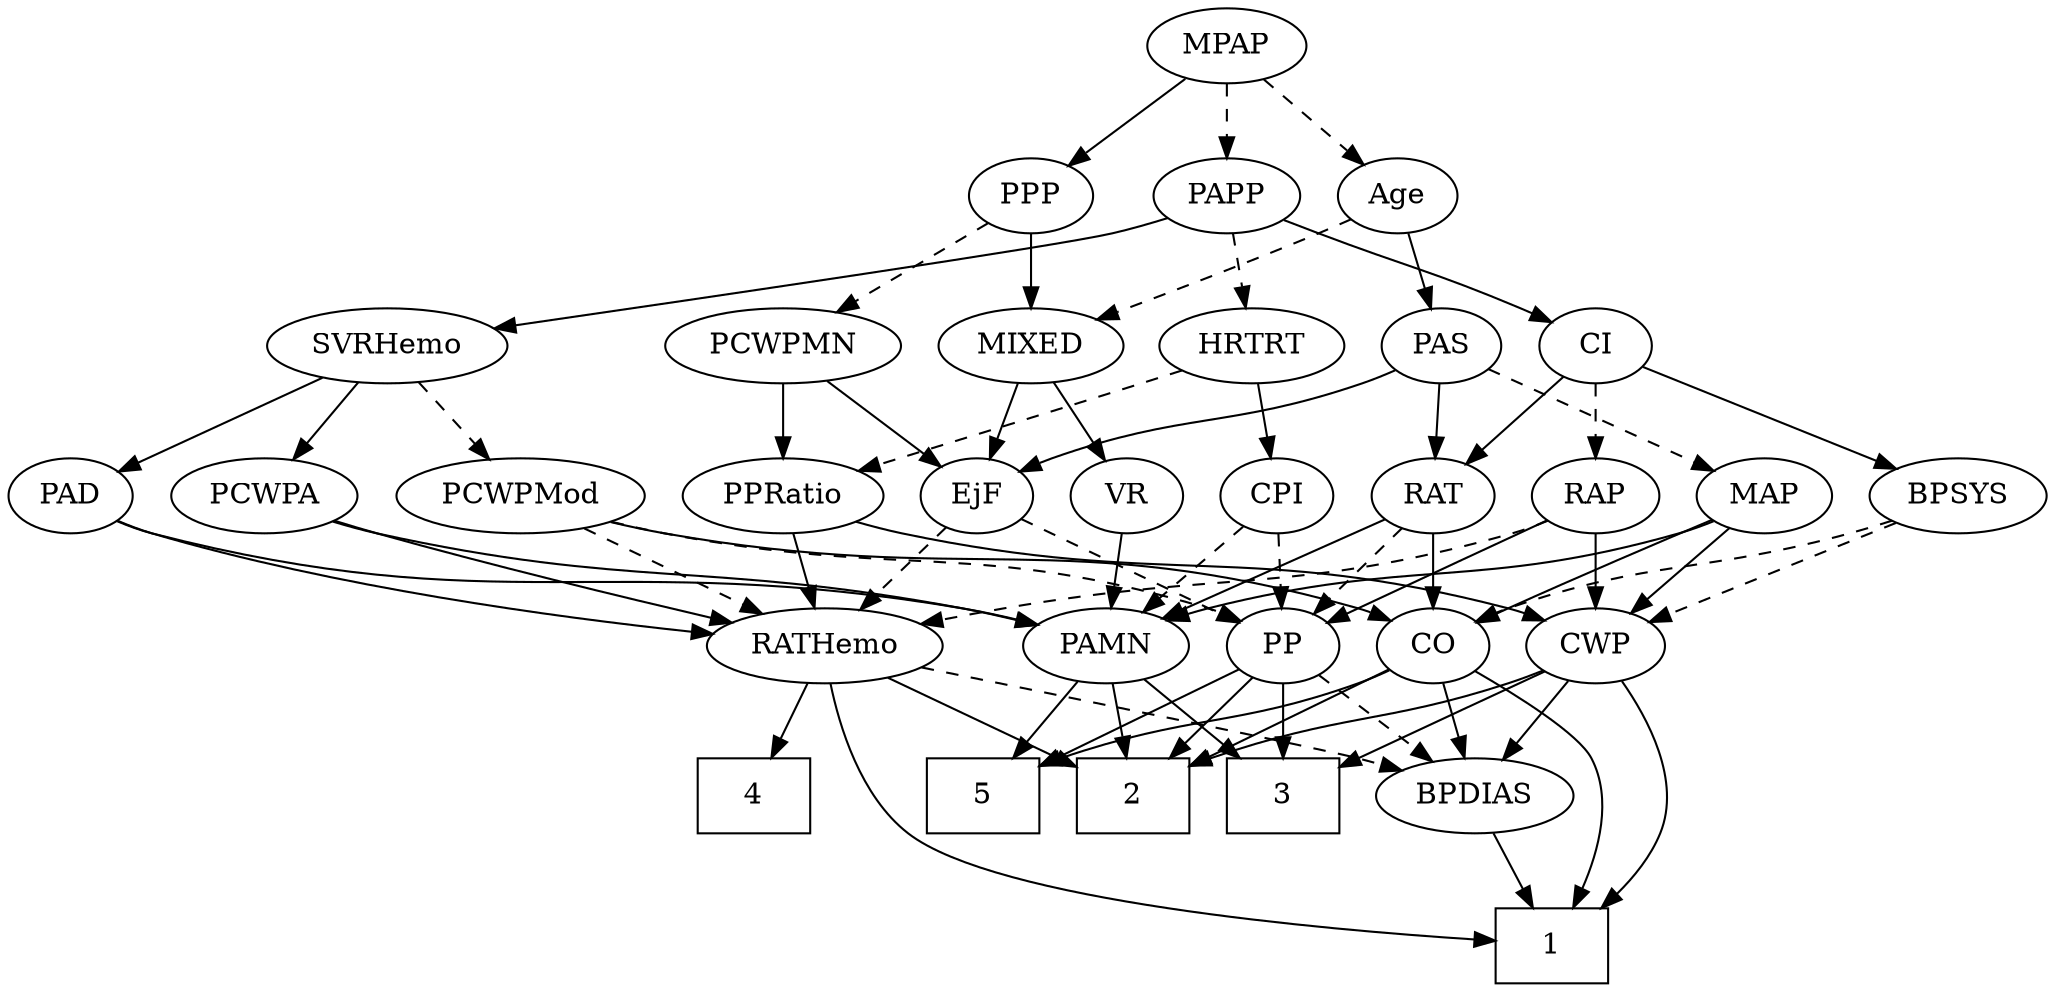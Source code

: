 strict digraph {
	graph [bb="0,0,913.29,468"];
	node [label="\N"];
	1	[height=0.5,
		pos="676.6,18",
		shape=box,
		width=0.75];
	2	[height=0.5,
		pos="482.6,90",
		shape=box,
		width=0.75];
	3	[height=0.5,
		pos="410.6,90",
		shape=box,
		width=0.75];
	4	[height=0.5,
		pos="300.6,90",
		shape=box,
		width=0.75];
	5	[height=0.5,
		pos="554.6,90",
		shape=box,
		width=0.75];
	RAP	[height=0.5,
		pos="640.6,234",
		width=0.77632];
	CWP	[height=0.5,
		pos="638.6,162",
		width=0.84854];
	RAP -> CWP	[pos="e,639.09,180.1 640.1,215.7 639.88,207.98 639.62,198.71 639.37,190.11",
		style=solid];
	RATHemo	[height=0.5,
		pos="355.6,162",
		width=1.3721];
	RAP -> RATHemo	[pos="e,392.28,174.14 619.43,222.21 614.33,219.91 608.85,217.68 603.6,216 522.15,189.96 497.77,199.86 414.6,180 410.51,179.03 406.29,177.95 \
402.07,176.82",
		style=dashed];
	PP	[height=0.5,
		pos="542.6,162",
		width=0.75];
	RAP -> PP	[pos="e,560.46,175.76 622.62,220.16 607.56,209.41 585.87,193.91 568.86,181.76",
		style=solid];
	PAS	[height=0.5,
		pos="589.6,306",
		width=0.75];
	MAP	[height=0.5,
		pos="789.6,234",
		width=0.84854];
	PAS -> MAP	[pos="e,765.61,245.57 613.21,297.12 621.82,294.24 631.65,290.97 640.6,288 689.02,271.93 701.86,269.99 749.6,252 751.8,251.17 754.06,250.29 \
756.33,249.38",
		style=dashed];
	RAT	[height=0.5,
		pos="713.6,234",
		width=0.75827];
	PAS -> RAT	[pos="e,693.31,246.45 609.52,293.75 629.74,282.34 661.26,264.55 684.31,251.53",
		style=solid];
	EjF	[height=0.5,
		pos="275.6,234",
		width=0.75];
	PAS -> EjF	[pos="e,296.17,245.81 564.1,299.97 546.76,296.56 523.3,291.97 502.6,288 417.76,271.72 393.76,278.66 311.6,252 309.67,251.38 307.72,250.67 \
305.77,249.92",
		style=solid];
	PAD	[height=0.5,
		pos="129.6,234",
		width=0.79437];
	PAMN	[height=0.5,
		pos="459.6,162",
		width=1.011];
	PAD -> PAMN	[pos="e,432.16,174.2 151.31,222.06 156.54,219.77 162.18,217.57 167.6,216 273.7,185.15 306.52,207.3 413.6,180 416.55,179.25 419.58,178.37 \
422.61,177.42",
		style=solid];
	PAD -> RATHemo	[pos="e,315.45,172.51 151.88,222.38 156.99,220.13 162.43,217.87 167.6,216 213.54,199.35 267.34,184.65 305.59,174.98",
		style=solid];
	PAMN -> 2	[pos="e,476.92,108.28 465.16,144.05 467.75,136.18 470.89,126.62 473.79,117.79",
		style=solid];
	PAMN -> 3	[pos="e,422.58,108.12 448.23,144.76 442.34,136.35 435.02,125.89 428.4,116.44",
		style=solid];
	PAMN -> 5	[pos="e,531.25,108.2 479.28,146.5 491.91,137.19 508.59,124.9 523.04,114.25",
		style=solid];
	CWP -> 1	[pos="e,685.17,36.023 658.24,148.05 670.66,138.61 685.63,124.59 692.6,108 701,87.969 695.65,63.59 688.95,45.415",
		style=solid];
	CWP -> 2	[pos="e,509.69,103.88 614.61,150.62 592.13,140.84 557.39,125.62 518.99,108.13",
		style=solid];
	CWP -> 3	[pos="e,437.9,104.5 611.73,153.33 601.38,150.39 589.44,147.02 578.6,144 522.98,128.54 505.41,128.97 447.55,108.05",
		style=solid];
	BPDIAS	[height=0.5,
		pos="641.6,90",
		width=1.1735];
	CWP -> BPDIAS	[pos="e,640.86,108.1 639.34,143.7 639.67,135.98 640.07,126.71 640.43,118.11",
		style=solid];
	PCWPMod	[height=0.5,
		pos="542.6,234",
		width=1.4443];
	CO	[height=0.5,
		pos="714.6,162",
		width=0.75];
	PCWPMod -> CO	[pos="e,693.39,173.31 576.96,220.37 604.62,210.01 644.38,194.73 678.6,180 680.41,179.22 682.26,178.41 684.12,177.57",
		style=solid];
	PCWPMod -> RATHemo	[pos="e,388.89,175.46 508.73,220.32 477.79,208.74 431.89,191.56 398.42,179.03",
		style=dashed];
	PCWPMod -> PP	[pos="e,542.6,180.1 542.6,215.7 542.6,207.98 542.6,198.71 542.6,190.11",
		style=dashed];
	PCWPA	[height=0.5,
		pos="41.596,234",
		width=1.1555];
	PCWPA -> PAMN	[pos="e,432.69,174.18 71.971,221.51 78.38,219.41 85.153,217.44 91.596,216 232.14,184.64 273.47,213.2 413.6,180 416.74,179.25 419.97,178.35 \
423.18,177.36",
		style=solid];
	PCWPA -> RATHemo	[pos="e,311.28,170.09 72.343,221.85 78.665,219.75 85.31,217.69 91.596,216 163.27,196.71 247.58,180.96 301.29,171.78",
		style=solid];
	PCWPMN	[height=0.5,
		pos="345.6,306",
		width=1.3902];
	PPRatio	[height=0.5,
		pos="360.6,234",
		width=1.1013];
	PCWPMN -> PPRatio	[pos="e,356.93,252.1 349.3,287.7 350.96,279.98 352.94,270.71 354.79,262.11",
		style=solid];
	PCWPMN -> EjF	[pos="e,290.31,249.72 329.36,288.76 319.87,279.27 307.77,267.17 297.45,256.85",
		style=solid];
	CO -> 1	[pos="e,689.82,36.128 715.8,143.83 716.54,125.57 716.18,96.076 708.6,72 705.61,62.514 700.6,52.961 695.42,44.629",
		style=solid];
	CO -> 2	[pos="e,509.85,104.63 693.98,150.32 689.03,148.02 683.69,145.75 678.6,144 612.63,121.31 589.51,130.79 519.57,107.91",
		style=solid];
	CO -> 5	[pos="e,581.65,103.96 693.36,150.74 688.53,148.47 683.4,146.12 678.6,144 642.57,128.14 630.86,125.36 590.92,108.03",
		style=solid];
	CO -> BPDIAS	[pos="e,658.13,106.85 699.82,146.83 690.01,137.42 676.89,124.85 665.6,114.01",
		style=solid];
	CI	[height=0.5,
		pos="676.6,306",
		width=0.75];
	CI -> RAP	[pos="e,649.15,251.63 668.25,288.76 663.95,280.4 658.6,270.02 653.77,260.61",
		style=dashed];
	BPSYS	[height=0.5,
		pos="875.6,234",
		width=1.0471];
	CI -> BPSYS	[pos="e,846.92,245.7 700.24,296.98 730.34,286.72 783.94,268.34 829.6,252 832.14,251.09 834.76,250.14 837.39,249.19",
		style=solid];
	CI -> RAT	[pos="e,705.06,251.15 685.18,288.76 689.66,280.28 695.25,269.71 700.28,260.2",
		style=solid];
	SVRHemo	[height=0.5,
		pos="129.6,306",
		width=1.3902];
	SVRHemo -> PAD	[pos="e,129.6,252.1 129.6,287.7 129.6,279.98 129.6,270.71 129.6,262.11",
		style=solid];
	SVRHemo -> PCWPMod	[pos="e,504.74,246.5 165.88,293.57 173.34,291.5 181.18,289.51 188.6,288 317.15,261.75 352.93,277.68 481.6,252 485.96,251.13 490.47,250.11 \
494.97,249.01",
		style=dashed];
	SVRHemo -> PCWPA	[pos="e,60.581,250.1 109.63,289.12 97.449,279.43 81.728,266.92 68.466,256.37",
		style=solid];
	MIXED	[height=0.5,
		pos="237.6,306",
		width=1.1193];
	VR	[height=0.5,
		pos="203.6,234",
		width=0.75];
	MIXED -> VR	[pos="e,211.52,251.31 229.37,288.05 225.34,279.77 220.41,269.62 215.95,260.42",
		style=solid];
	MIXED -> EjF	[pos="e,266.66,251.47 246.6,288.41 251.14,280.04 256.75,269.71 261.82,260.37",
		style=solid];
	BPSYS -> CWP	[pos="e,662.03,173.74 847.07,221.85 841.32,219.78 835.3,217.73 829.6,216 763.56,196.01 744.13,201.57 678.6,180 676.21,179.22 673.77,178.35 \
671.33,177.43",
		style=dashed];
	BPSYS -> CO	[pos="e,736.7,172.61 848.65,221.28 820.42,209.01 776.11,189.75 746.24,176.76",
		style=dashed];
	BPDIAS -> 1	[pos="e,667.96,36.275 650.07,72.055 654.09,64.007 658.99,54.205 663.48,45.226",
		style=solid];
	HRTRT	[height=0.5,
		pos="453.6,306",
		width=1.1013];
	CPI	[height=0.5,
		pos="445.6,234",
		width=0.75];
	HRTRT -> CPI	[pos="e,447.55,252.1 451.62,287.7 450.74,279.98 449.68,270.71 448.69,262.11",
		style=solid];
	HRTRT -> PPRatio	[pos="e,380.29,249.82 433.87,290.15 420.68,280.22 403.12,267.01 388.5,256.01",
		style=dashed];
	RATHemo -> 1	[pos="e,649.12,20.007 354.04,143.93 353.23,123.77 355.26,90.642 374.6,72 411.85,36.082 566.73,24.151 639.07,20.489",
		style=solid];
	RATHemo -> 2	[pos="e,455.31,106.04 381.6,146.67 400.31,136.35 425.79,122.31 446.48,110.91",
		style=solid];
	RATHemo -> 4	[pos="e,314.3,108.45 342.56,144.41 335.98,136.03 327.85,125.68 320.5,116.33",
		style=solid];
	RATHemo -> BPDIAS	[pos="e,610.22,102.12 392.3,149.94 399.66,147.86 407.35,145.78 414.6,144 492.13,124.93 513.47,128.66 590.6,108 593.8,107.14 597.09,106.2 \
600.39,105.2",
		style=dashed];
	MAP -> PAMN	[pos="e,487.15,174 766.69,222.09 761.19,219.8 755.26,217.6 749.6,216 644.5,186.41 612.46,206.7 506.6,180 503.4,179.19 500.12,178.25 496.84,\
177.23",
		style=solid];
	MAP -> CWP	[pos="e,661.89,173.8 766.33,222.22 740.84,210.4 699.76,191.35 671.09,178.06",
		style=solid];
	MAP -> CO	[pos="e,729.6,177.01 774.06,218.5 763.36,208.51 748.97,195.09 737.03,183.94",
		style=solid];
	MPAP	[height=0.5,
		pos="376.6,450",
		width=0.97491];
	PPP	[height=0.5,
		pos="304.6,378",
		width=0.75];
	MPAP -> PPP	[pos="e,319.21,393.21 360.97,433.81 350.89,424.01 337.63,411.12 326.5,400.3",
		style=solid];
	PAPP	[height=0.5,
		pos="453.6,378",
		width=0.88464];
	MPAP -> PAPP	[pos="e,437.45,393.68 393.3,433.81 404.04,424.05 418.16,411.22 430.03,400.42",
		style=dashed];
	Age	[height=0.5,
		pos="376.6,378",
		width=0.75];
	MPAP -> Age	[pos="e,376.6,396.1 376.6,431.7 376.6,423.98 376.6,414.71 376.6,406.11",
		style=dashed];
	CPI -> PAMN	[pos="e,456.14,180.28 448.99,216.05 450.53,208.35 452.39,199.03 454.12,190.36",
		style=dashed];
	CPI -> PP	[pos="e,524.92,175.76 463.39,220.16 478.29,209.41 499.77,193.91 516.6,181.76",
		style=dashed];
	PP -> 2	[pos="e,497.28,108.13 529.58,145.81 522.07,137.05 512.45,125.83 503.87,115.82",
		style=solid];
	PP -> 3	[pos="e,437.95,105.5 521.97,150.06 501.91,139.42 471.01,123.04 446.84,110.22",
		style=solid];
	PP -> 5	[pos="e,551.63,108.28 545.5,144.05 546.82,136.35 548.42,127.03 549.91,118.36",
		style=solid];
	PP -> BPDIAS	[pos="e,620.81,105.7 560.75,148.16 575.21,137.94 595.71,123.44 612.45,111.61",
		style=dashed];
	PPP -> PCWPMN	[pos="e,335.57,324.12 314.11,360.76 318.93,352.53 324.91,342.32 330.36,333.02",
		style=dashed];
	PPP -> MIXED	[pos="e,252.86,322.95 290.71,362.5 281.83,353.22 270.11,340.97 259.93,330.34",
		style=solid];
	PAPP -> CI	[pos="e,653.02,314.98 481.06,368.75 515.07,358.48 574.72,340.32 625.6,324 631.35,322.16 637.45,320.16 643.36,318.2",
		style=solid];
	PAPP -> SVRHemo	[pos="e,166.24,318.3 429.65,365.97 424.13,363.74 418.23,361.6 412.6,360 315.59,332.5 287,346 188.6,324 184.5,323.08 180.27,322.05 176.04,\
320.95",
		style=solid];
	PAPP -> HRTRT	[pos="e,453.6,324.1 453.6,359.7 453.6,351.98 453.6,342.71 453.6,334.11",
		style=dashed];
	VR -> PAMN	[pos="e,432.09,173.93 224.19,222.25 229.14,219.96 234.48,217.71 239.6,216 314.49,190.96 337.68,201.75 413.6,180 416.53,179.16 419.54,178.22 \
422.56,177.23",
		style=solid];
	RAT -> PAMN	[pos="e,487.72,173.89 692.62,222.09 687.77,219.85 682.58,217.67 677.6,216 603.98,191.25 581.3,201.26 506.6,180 503.6,179.15 500.53,178.2 \
497.45,177.2",
		style=solid];
	RAT -> CO	[pos="e,714.35,180.1 713.84,215.7 713.95,207.98 714.09,198.71 714.21,190.11",
		style=solid];
	RAT -> PP	[pos="e,565.72,171.54 692,222.51 687.28,220.3 682.29,218.03 677.6,216 643.01,201.06 602.74,185.48 575.24,175.11",
		style=dashed];
	PPRatio -> CWP	[pos="e,611.82,171 390.47,221.98 396.74,219.85 403.35,217.74 409.6,216 483.57,195.37 504.06,198.48 578.6,180 586.2,178.12 594.29,175.94 \
601.99,173.79",
		style=solid];
	PPRatio -> RATHemo	[pos="e,356.82,180.1 359.36,215.7 358.81,207.98 358.15,198.71 357.53,190.11",
		style=solid];
	Age -> PAS	[pos="e,564.58,313.22 397.69,366.39 402.53,364.14 407.69,361.88 412.6,360 460.85,341.5 518.46,325.3 554.55,315.82",
		style=solid];
	Age -> MIXED	[pos="e,263.28,319.94 355.79,366.52 333.8,355.45 298.74,337.79 272.51,324.58",
		style=dashed];
	EjF -> RATHemo	[pos="e,337.3,179.01 291.4,219.17 302.34,209.6 317.14,196.65 329.77,185.6",
		style=dashed];
	EjF -> PP	[pos="e,521.64,173.44 296.17,222.18 301.12,219.89 306.47,217.66 311.6,216 394.62,189.15 421.3,206 504.6,180 507.16,179.2 509.78,178.27 \
512.39,177.28",
		style=dashed];
}
